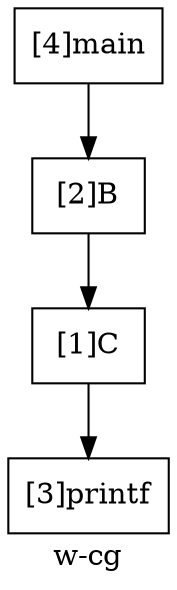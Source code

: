 digraph "w-cg"{
	label="w-cg";


	// Define the nodes
	N1 [shape=rectangle, color=black,label="[1]C"];
	N2 [shape=rectangle, color=black,label="[2]B"];
	N3 [shape=rectangle, color=black,label="[3]printf"];
	N4 [shape=rectangle, color=black,label="[4]main"];


	// Define the edges
	N1 -> N3[color=black,label=""];
	N2 -> N1[color=black,label=""];
	N4 -> N2[color=black,label=""];
}
